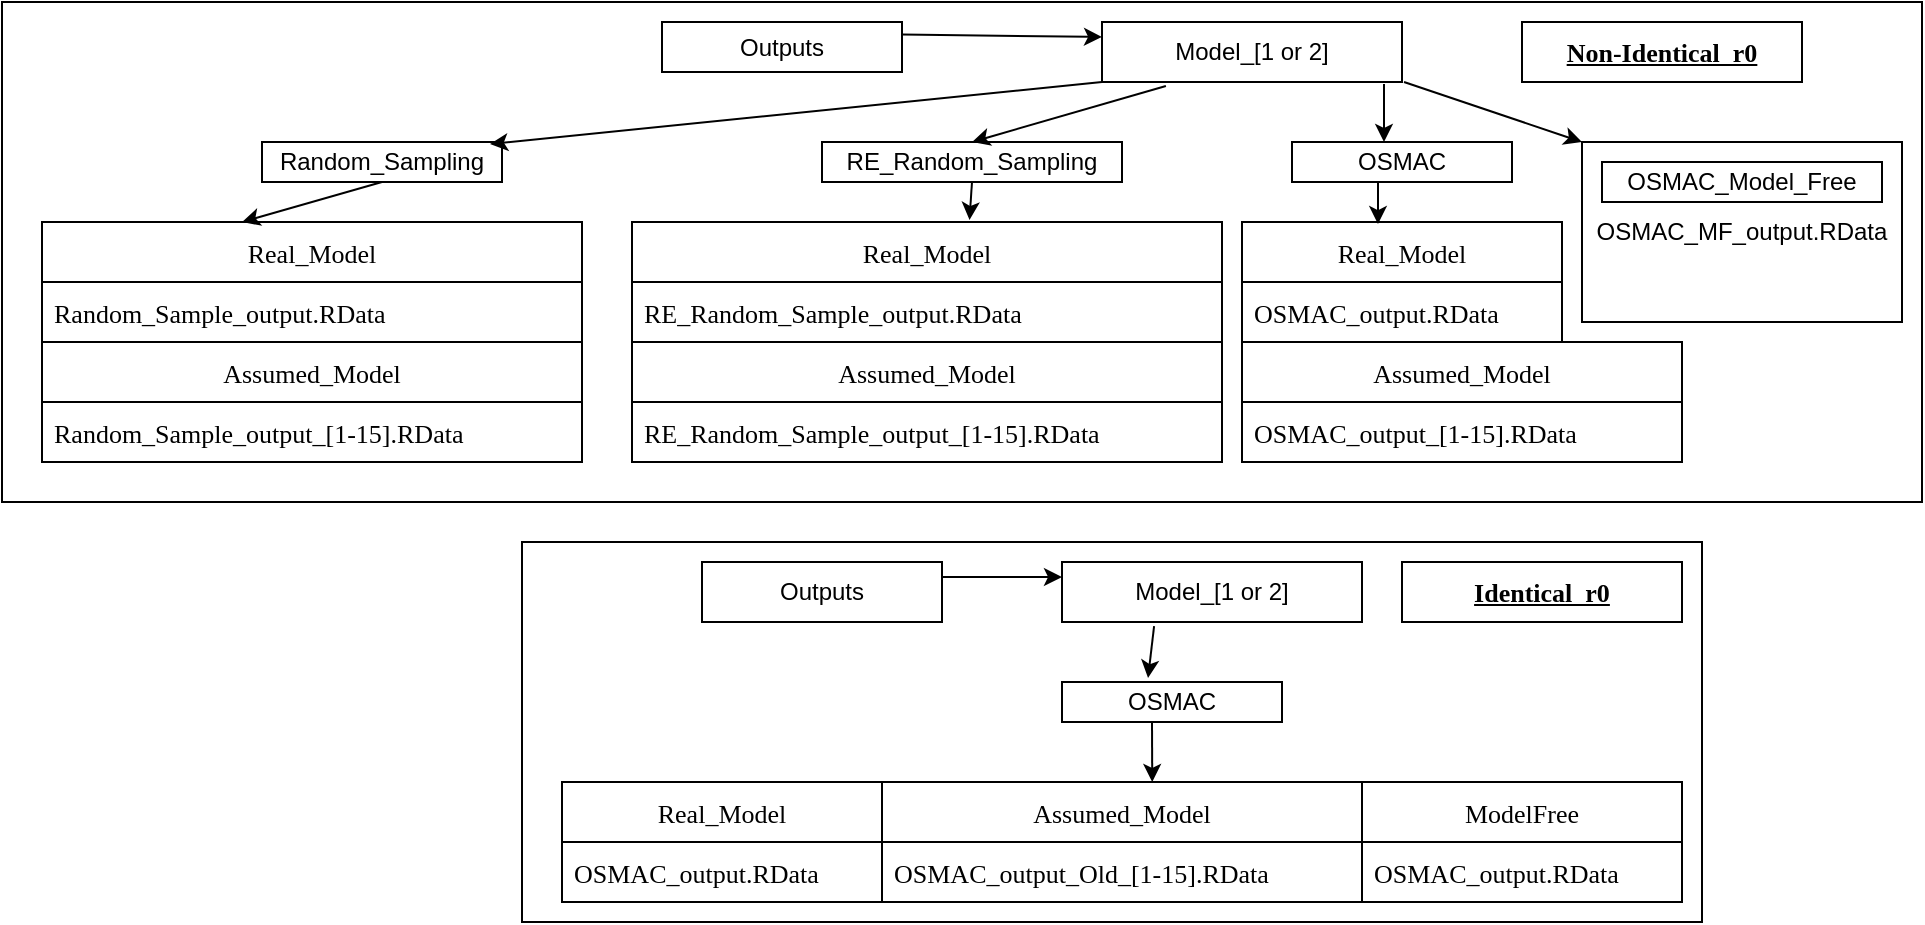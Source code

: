 <mxfile version="21.0.2" type="device"><diagram id="hRuso6uakJfl2Divja7w" name="Page-1"><mxGraphModel dx="2284" dy="696" grid="1" gridSize="10" guides="1" tooltips="1" connect="1" arrows="1" fold="1" page="1" pageScale="1" pageWidth="850" pageHeight="1400" math="0" shadow="0"><root><mxCell id="0"/><mxCell id="1" parent="0"/><mxCell id="Sh1bLU88lmJ6SCoNmVqh-36" value="" style="rounded=0;whiteSpace=wrap;html=1;fontFamily=Verdana;fontSize=13;fontColor=#000000;" parent="1" vertex="1"><mxGeometry x="-160" y="10" width="960" height="250" as="geometry"/></mxCell><mxCell id="pK8bE2HsiQjrrmtzJWa1-1" value="Outputs" style="rounded=0;whiteSpace=wrap;html=1;" parent="1" vertex="1"><mxGeometry x="170" y="20" width="120" height="25" as="geometry"/></mxCell><mxCell id="pK8bE2HsiQjrrmtzJWa1-3" value="Model_[1 or 2]" style="rounded=0;whiteSpace=wrap;html=1;" parent="1" vertex="1"><mxGeometry x="390" y="20" width="150" height="30" as="geometry"/></mxCell><mxCell id="pK8bE2HsiQjrrmtzJWa1-5" value="Random_Sampling" style="rounded=0;whiteSpace=wrap;html=1;" parent="1" vertex="1"><mxGeometry x="-30" y="80" width="120" height="20" as="geometry"/></mxCell><mxCell id="pK8bE2HsiQjrrmtzJWa1-6" value="RE_Random_Sampling" style="rounded=0;whiteSpace=wrap;html=1;" parent="1" vertex="1"><mxGeometry x="250" y="80" width="150" height="20" as="geometry"/></mxCell><mxCell id="pK8bE2HsiQjrrmtzJWa1-7" value="OSMAC" style="rounded=0;whiteSpace=wrap;html=1;" parent="1" vertex="1"><mxGeometry x="485" y="80" width="110" height="20" as="geometry"/></mxCell><mxCell id="pK8bE2HsiQjrrmtzJWa1-24" value="" style="endArrow=classic;html=1;exitX=1;exitY=0.25;exitDx=0;exitDy=0;entryX=0;entryY=0.25;entryDx=0;entryDy=0;" parent="1" source="pK8bE2HsiQjrrmtzJWa1-1" edge="1" target="pK8bE2HsiQjrrmtzJWa1-3"><mxGeometry width="50" height="50" relative="1" as="geometry"><mxPoint x="170" y="80" as="sourcePoint"/><mxPoint x="220" y="30" as="targetPoint"/></mxGeometry></mxCell><mxCell id="pK8bE2HsiQjrrmtzJWa1-27" value="" style="endArrow=classic;html=1;exitX=0;exitY=1;exitDx=0;exitDy=0;entryX=0.95;entryY=0.05;entryDx=0;entryDy=0;entryPerimeter=0;" parent="1" source="pK8bE2HsiQjrrmtzJWa1-3" target="pK8bE2HsiQjrrmtzJWa1-5" edge="1"><mxGeometry width="50" height="50" relative="1" as="geometry"><mxPoint x="135" y="120" as="sourcePoint"/><mxPoint x="105" y="150" as="targetPoint"/></mxGeometry></mxCell><mxCell id="pK8bE2HsiQjrrmtzJWa1-29" value="" style="endArrow=classic;html=1;exitX=0.213;exitY=1.067;exitDx=0;exitDy=0;entryX=0.5;entryY=0;entryDx=0;entryDy=0;exitPerimeter=0;" parent="1" source="pK8bE2HsiQjrrmtzJWa1-3" target="pK8bE2HsiQjrrmtzJWa1-6" edge="1"><mxGeometry width="50" height="50" relative="1" as="geometry"><mxPoint x="300" y="120" as="sourcePoint"/><mxPoint x="872" y="312.52" as="targetPoint"/></mxGeometry></mxCell><mxCell id="pK8bE2HsiQjrrmtzJWa1-30" value="" style="endArrow=classic;html=1;exitX=0.94;exitY=1.033;exitDx=0;exitDy=0;exitPerimeter=0;" parent="1" source="pK8bE2HsiQjrrmtzJWa1-3" edge="1"><mxGeometry width="50" height="50" relative="1" as="geometry"><mxPoint x="330" y="122" as="sourcePoint"/><mxPoint x="531" y="80" as="targetPoint"/></mxGeometry></mxCell><mxCell id="Sh1bLU88lmJ6SCoNmVqh-1" value="&lt;b&gt;&lt;u&gt;Non-Identical_r0&lt;/u&gt;&lt;/b&gt;" style="rounded=0;whiteSpace=wrap;html=1;fontFamily=Verdana;fontSize=13;fontColor=#000000;" parent="1" vertex="1"><mxGeometry x="600" y="20" width="140" height="30" as="geometry"/></mxCell><mxCell id="Sh1bLU88lmJ6SCoNmVqh-2" value="OSMAC_MF_output.RData" style="rounded=0;whiteSpace=wrap;html=1;" parent="1" vertex="1"><mxGeometry x="630" y="80" width="160" height="90" as="geometry"/></mxCell><mxCell id="Sh1bLU88lmJ6SCoNmVqh-3" value="OSMAC_Model_Free" style="rounded=0;whiteSpace=wrap;html=1;" parent="1" vertex="1"><mxGeometry x="640" y="90" width="140" height="20" as="geometry"/></mxCell><mxCell id="Sh1bLU88lmJ6SCoNmVqh-4" value="" style="endArrow=classic;html=1;entryX=0;entryY=0;entryDx=0;entryDy=0;" parent="1" target="Sh1bLU88lmJ6SCoNmVqh-2" edge="1"><mxGeometry width="50" height="50" relative="1" as="geometry"><mxPoint x="541" y="50" as="sourcePoint"/><mxPoint x="541" y="90" as="targetPoint"/></mxGeometry></mxCell><mxCell id="Sh1bLU88lmJ6SCoNmVqh-5" value="Real_Model" style="swimlane;fontStyle=0;childLayout=stackLayout;horizontal=1;startSize=30;horizontalStack=0;resizeParent=1;resizeParentMax=0;resizeLast=0;collapsible=1;marginBottom=0;fontFamily=Verdana;fontSize=13;fontColor=#000000;" parent="1" vertex="1"><mxGeometry x="460" y="120" width="160" height="60" as="geometry"/></mxCell><mxCell id="Sh1bLU88lmJ6SCoNmVqh-6" value="OSMAC_output.RData" style="text;strokeColor=none;fillColor=none;align=left;verticalAlign=middle;spacingLeft=4;spacingRight=4;overflow=hidden;points=[[0,0.5],[1,0.5]];portConstraint=eastwest;rotatable=0;fontFamily=Verdana;fontSize=13;fontColor=#000000;" parent="Sh1bLU88lmJ6SCoNmVqh-5" vertex="1"><mxGeometry y="30" width="160" height="30" as="geometry"/></mxCell><mxCell id="Sh1bLU88lmJ6SCoNmVqh-9" value="Assumed_Model" style="swimlane;fontStyle=0;childLayout=stackLayout;horizontal=1;startSize=30;horizontalStack=0;resizeParent=1;resizeParentMax=0;resizeLast=0;collapsible=1;marginBottom=0;fontFamily=Verdana;fontSize=13;fontColor=#000000;" parent="1" vertex="1"><mxGeometry x="460" y="180" width="220" height="60" as="geometry"/></mxCell><mxCell id="Sh1bLU88lmJ6SCoNmVqh-10" value="OSMAC_output_[1-15].RData" style="text;strokeColor=none;fillColor=none;align=left;verticalAlign=middle;spacingLeft=4;spacingRight=4;overflow=hidden;points=[[0,0.5],[1,0.5]];portConstraint=eastwest;rotatable=0;fontFamily=Verdana;fontSize=13;fontColor=#000000;" parent="Sh1bLU88lmJ6SCoNmVqh-9" vertex="1"><mxGeometry y="30" width="220" height="30" as="geometry"/></mxCell><mxCell id="Sh1bLU88lmJ6SCoNmVqh-15" value="Real_Model" style="swimlane;fontStyle=0;childLayout=stackLayout;horizontal=1;startSize=30;horizontalStack=0;resizeParent=1;resizeParentMax=0;resizeLast=0;collapsible=1;marginBottom=0;fontFamily=Verdana;fontSize=13;fontColor=#000000;" parent="1" vertex="1"><mxGeometry x="155" y="120" width="295" height="60" as="geometry"/></mxCell><mxCell id="Sh1bLU88lmJ6SCoNmVqh-16" value="RE_Random_Sample_output.RData" style="text;strokeColor=none;fillColor=none;align=left;verticalAlign=middle;spacingLeft=4;spacingRight=4;overflow=hidden;points=[[0,0.5],[1,0.5]];portConstraint=eastwest;rotatable=0;fontFamily=Verdana;fontSize=13;fontColor=#000000;" parent="Sh1bLU88lmJ6SCoNmVqh-15" vertex="1"><mxGeometry y="30" width="295" height="30" as="geometry"/></mxCell><mxCell id="Sh1bLU88lmJ6SCoNmVqh-17" value="Assumed_Model" style="swimlane;fontStyle=0;childLayout=stackLayout;horizontal=1;startSize=30;horizontalStack=0;resizeParent=1;resizeParentMax=0;resizeLast=0;collapsible=1;marginBottom=0;fontFamily=Verdana;fontSize=13;fontColor=#000000;" parent="1" vertex="1"><mxGeometry x="155" y="180" width="295" height="60" as="geometry"/></mxCell><mxCell id="Sh1bLU88lmJ6SCoNmVqh-18" value="RE_Random_Sample_output_[1-15].RData" style="text;strokeColor=none;fillColor=none;align=left;verticalAlign=middle;spacingLeft=4;spacingRight=4;overflow=hidden;points=[[0,0.5],[1,0.5]];portConstraint=eastwest;rotatable=0;fontFamily=Verdana;fontSize=13;fontColor=#000000;" parent="Sh1bLU88lmJ6SCoNmVqh-17" vertex="1"><mxGeometry y="30" width="295" height="30" as="geometry"/></mxCell><mxCell id="Sh1bLU88lmJ6SCoNmVqh-24" value="Real_Model" style="swimlane;fontStyle=0;childLayout=stackLayout;horizontal=1;startSize=30;horizontalStack=0;resizeParent=1;resizeParentMax=0;resizeLast=0;collapsible=1;marginBottom=0;fontFamily=Verdana;fontSize=13;fontColor=#000000;" parent="1" vertex="1"><mxGeometry x="-140" y="120" width="270" height="60" as="geometry"/></mxCell><mxCell id="Sh1bLU88lmJ6SCoNmVqh-32" value="" style="endArrow=classic;html=1;rounded=0;fontFamily=Verdana;fontSize=13;fontColor=#000000;exitX=0.5;exitY=1;exitDx=0;exitDy=0;" parent="Sh1bLU88lmJ6SCoNmVqh-24" source="pK8bE2HsiQjrrmtzJWa1-5" edge="1"><mxGeometry width="50" height="50" relative="1" as="geometry"><mxPoint x="50" y="50" as="sourcePoint"/><mxPoint x="100" as="targetPoint"/></mxGeometry></mxCell><mxCell id="Sh1bLU88lmJ6SCoNmVqh-25" value="Random_Sample_output.RData" style="text;strokeColor=none;fillColor=none;align=left;verticalAlign=middle;spacingLeft=4;spacingRight=4;overflow=hidden;points=[[0,0.5],[1,0.5]];portConstraint=eastwest;rotatable=0;fontFamily=Verdana;fontSize=13;fontColor=#000000;" parent="Sh1bLU88lmJ6SCoNmVqh-24" vertex="1"><mxGeometry y="30" width="270" height="30" as="geometry"/></mxCell><mxCell id="Sh1bLU88lmJ6SCoNmVqh-26" value="Assumed_Model" style="swimlane;fontStyle=0;childLayout=stackLayout;horizontal=1;startSize=30;horizontalStack=0;resizeParent=1;resizeParentMax=0;resizeLast=0;collapsible=1;marginBottom=0;fontFamily=Verdana;fontSize=13;fontColor=#000000;" parent="1" vertex="1"><mxGeometry x="-140" y="180" width="270" height="60" as="geometry"/></mxCell><mxCell id="Sh1bLU88lmJ6SCoNmVqh-27" value="Random_Sample_output_[1-15].RData" style="text;strokeColor=none;fillColor=none;align=left;verticalAlign=middle;spacingLeft=4;spacingRight=4;overflow=hidden;points=[[0,0.5],[1,0.5]];portConstraint=eastwest;rotatable=0;fontFamily=Verdana;fontSize=13;fontColor=#000000;" parent="Sh1bLU88lmJ6SCoNmVqh-26" vertex="1"><mxGeometry y="30" width="270" height="30" as="geometry"/></mxCell><mxCell id="Sh1bLU88lmJ6SCoNmVqh-34" value="" style="endArrow=classic;html=1;rounded=0;fontFamily=Verdana;fontSize=13;fontColor=#000000;entryX=0.572;entryY=-0.017;entryDx=0;entryDy=0;entryPerimeter=0;exitX=0.5;exitY=1;exitDx=0;exitDy=0;" parent="1" source="pK8bE2HsiQjrrmtzJWa1-6" target="Sh1bLU88lmJ6SCoNmVqh-15" edge="1"><mxGeometry width="50" height="50" relative="1" as="geometry"><mxPoint x="400" y="270" as="sourcePoint"/><mxPoint x="450" y="220" as="targetPoint"/></mxGeometry></mxCell><mxCell id="Sh1bLU88lmJ6SCoNmVqh-35" value="" style="endArrow=classic;html=1;rounded=0;fontFamily=Verdana;fontSize=13;fontColor=#000000;exitX=0.391;exitY=1;exitDx=0;exitDy=0;exitPerimeter=0;entryX=0.425;entryY=0.017;entryDx=0;entryDy=0;entryPerimeter=0;" parent="1" source="pK8bE2HsiQjrrmtzJWa1-7" target="Sh1bLU88lmJ6SCoNmVqh-5" edge="1"><mxGeometry width="50" height="50" relative="1" as="geometry"><mxPoint x="400" y="270" as="sourcePoint"/><mxPoint x="450" y="220" as="targetPoint"/></mxGeometry></mxCell><mxCell id="Sh1bLU88lmJ6SCoNmVqh-37" value="" style="rounded=0;whiteSpace=wrap;html=1;fontFamily=Verdana;fontSize=13;fontColor=#000000;" parent="1" vertex="1"><mxGeometry x="100" y="280" width="590" height="190" as="geometry"/></mxCell><mxCell id="Sh1bLU88lmJ6SCoNmVqh-38" value="Outputs" style="rounded=0;whiteSpace=wrap;html=1;" parent="1" vertex="1"><mxGeometry x="190" y="290" width="120" height="30" as="geometry"/></mxCell><mxCell id="Sh1bLU88lmJ6SCoNmVqh-40" value="Model_[1 or 2]" style="rounded=0;whiteSpace=wrap;html=1;" parent="1" vertex="1"><mxGeometry x="370" y="290" width="150" height="30" as="geometry"/></mxCell><mxCell id="Sh1bLU88lmJ6SCoNmVqh-43" value="OSMAC" style="rounded=0;whiteSpace=wrap;html=1;" parent="1" vertex="1"><mxGeometry x="370" y="350" width="110" height="20" as="geometry"/></mxCell><mxCell id="Sh1bLU88lmJ6SCoNmVqh-44" value="" style="endArrow=classic;html=1;exitX=1;exitY=0.25;exitDx=0;exitDy=0;entryX=0;entryY=0.25;entryDx=0;entryDy=0;" parent="1" source="Sh1bLU88lmJ6SCoNmVqh-38" edge="1" target="Sh1bLU88lmJ6SCoNmVqh-40"><mxGeometry width="50" height="50" relative="1" as="geometry"><mxPoint x="150" y="350" as="sourcePoint"/><mxPoint x="200" y="300" as="targetPoint"/></mxGeometry></mxCell><mxCell id="Sh1bLU88lmJ6SCoNmVqh-48" value="" style="endArrow=classic;html=1;entryX=0.391;entryY=-0.1;entryDx=0;entryDy=0;entryPerimeter=0;exitX=0.307;exitY=1.067;exitDx=0;exitDy=0;exitPerimeter=0;" parent="1" target="Sh1bLU88lmJ6SCoNmVqh-43" edge="1" source="Sh1bLU88lmJ6SCoNmVqh-40"><mxGeometry width="50" height="50" relative="1" as="geometry"><mxPoint x="425" y="320" as="sourcePoint"/><mxPoint x="511" y="350" as="targetPoint"/></mxGeometry></mxCell><mxCell id="Sh1bLU88lmJ6SCoNmVqh-49" value="&lt;b&gt;&lt;u&gt;Identical_r0&lt;/u&gt;&lt;/b&gt;" style="rounded=0;whiteSpace=wrap;html=1;fontFamily=Verdana;fontSize=13;fontColor=#000000;" parent="1" vertex="1"><mxGeometry x="540" y="290" width="140" height="30" as="geometry"/></mxCell><mxCell id="Sh1bLU88lmJ6SCoNmVqh-53" value="Real_Model" style="swimlane;fontStyle=0;childLayout=stackLayout;horizontal=1;startSize=30;horizontalStack=0;resizeParent=1;resizeParentMax=0;resizeLast=0;collapsible=1;marginBottom=0;fontFamily=Verdana;fontSize=13;fontColor=#000000;" parent="1" vertex="1"><mxGeometry x="120" y="400" width="160" height="60" as="geometry"/></mxCell><mxCell id="Sh1bLU88lmJ6SCoNmVqh-54" value="OSMAC_output.RData" style="text;strokeColor=none;fillColor=none;align=left;verticalAlign=middle;spacingLeft=4;spacingRight=4;overflow=hidden;points=[[0,0.5],[1,0.5]];portConstraint=eastwest;rotatable=0;fontFamily=Verdana;fontSize=13;fontColor=#000000;" parent="Sh1bLU88lmJ6SCoNmVqh-53" vertex="1"><mxGeometry y="30" width="160" height="30" as="geometry"/></mxCell><mxCell id="Sh1bLU88lmJ6SCoNmVqh-55" value="Assumed_Model" style="swimlane;fontStyle=0;childLayout=stackLayout;horizontal=1;startSize=30;horizontalStack=0;resizeParent=1;resizeParentMax=0;resizeLast=0;collapsible=1;marginBottom=0;fontFamily=Verdana;fontSize=13;fontColor=#000000;" parent="1" vertex="1"><mxGeometry x="280" y="400" width="240" height="60" as="geometry"/></mxCell><mxCell id="Sh1bLU88lmJ6SCoNmVqh-56" value="OSMAC_output_Old_[1-15].RData" style="text;strokeColor=none;fillColor=none;align=left;verticalAlign=middle;spacingLeft=4;spacingRight=4;overflow=hidden;points=[[0,0.5],[1,0.5]];portConstraint=eastwest;rotatable=0;fontFamily=Verdana;fontSize=13;fontColor=#000000;" parent="Sh1bLU88lmJ6SCoNmVqh-55" vertex="1"><mxGeometry y="30" width="240" height="30" as="geometry"/></mxCell><mxCell id="Sh1bLU88lmJ6SCoNmVqh-57" value="ModelFree" style="swimlane;fontStyle=0;childLayout=stackLayout;horizontal=1;startSize=30;horizontalStack=0;resizeParent=1;resizeParentMax=0;resizeLast=0;collapsible=1;marginBottom=0;fontFamily=Verdana;fontSize=13;fontColor=#000000;" parent="1" vertex="1"><mxGeometry x="520" y="400" width="160" height="60" as="geometry"/></mxCell><mxCell id="Sh1bLU88lmJ6SCoNmVqh-58" value="OSMAC_output.RData" style="text;strokeColor=none;fillColor=none;align=left;verticalAlign=middle;spacingLeft=4;spacingRight=4;overflow=hidden;points=[[0,0.5],[1,0.5]];portConstraint=eastwest;rotatable=0;fontFamily=Verdana;fontSize=13;fontColor=#000000;" parent="Sh1bLU88lmJ6SCoNmVqh-57" vertex="1"><mxGeometry y="30" width="160" height="30" as="geometry"/></mxCell><mxCell id="Sh1bLU88lmJ6SCoNmVqh-79" value="" style="endArrow=classic;html=1;rounded=0;fontFamily=Verdana;fontSize=13;fontColor=#000000;entryX=0.563;entryY=0;entryDx=0;entryDy=0;entryPerimeter=0;" parent="1" target="Sh1bLU88lmJ6SCoNmVqh-55" edge="1"><mxGeometry width="50" height="50" relative="1" as="geometry"><mxPoint x="415" y="370" as="sourcePoint"/><mxPoint x="430" y="490" as="targetPoint"/></mxGeometry></mxCell></root></mxGraphModel></diagram></mxfile>